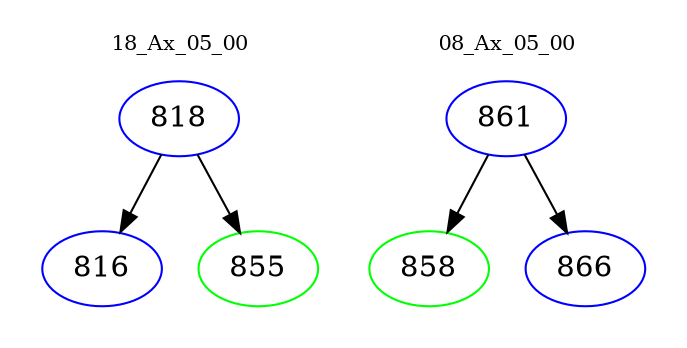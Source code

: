 digraph{
subgraph cluster_0 {
color = white
label = "18_Ax_05_00";
fontsize=10;
T0_818 [label="818", color="blue"]
T0_818 -> T0_816 [color="black"]
T0_816 [label="816", color="blue"]
T0_818 -> T0_855 [color="black"]
T0_855 [label="855", color="green"]
}
subgraph cluster_1 {
color = white
label = "08_Ax_05_00";
fontsize=10;
T1_861 [label="861", color="blue"]
T1_861 -> T1_858 [color="black"]
T1_858 [label="858", color="green"]
T1_861 -> T1_866 [color="black"]
T1_866 [label="866", color="blue"]
}
}
